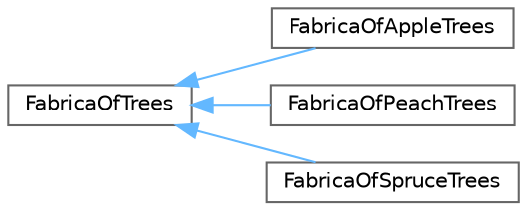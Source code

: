 digraph "Graphical Class Hierarchy"
{
 // LATEX_PDF_SIZE
  bgcolor="transparent";
  edge [fontname=Helvetica,fontsize=10,labelfontname=Helvetica,labelfontsize=10];
  node [fontname=Helvetica,fontsize=10,shape=box,height=0.2,width=0.4];
  rankdir="LR";
  Node0 [id="Node000000",label="FabricaOfTrees",height=0.2,width=0.4,color="grey40", fillcolor="white", style="filled",URL="$class_fabrica_of_trees.html",tooltip="файл содержит абстрактный класс FabricaOfTrees и три класса наследника классы FabricaOfTrees и его на..."];
  Node0 -> Node1 [id="edge1_Node000000_Node000001",dir="back",color="steelblue1",style="solid",tooltip=" "];
  Node1 [id="Node000001",label="FabricaOfAppleTrees",height=0.2,width=0.4,color="grey40", fillcolor="white", style="filled",URL="$class_fabrica_of_apple_trees.html",tooltip=" "];
  Node0 -> Node2 [id="edge2_Node000000_Node000002",dir="back",color="steelblue1",style="solid",tooltip=" "];
  Node2 [id="Node000002",label="FabricaOfPeachTrees",height=0.2,width=0.4,color="grey40", fillcolor="white", style="filled",URL="$class_fabrica_of_peach_trees.html",tooltip=" "];
  Node0 -> Node3 [id="edge3_Node000000_Node000003",dir="back",color="steelblue1",style="solid",tooltip=" "];
  Node3 [id="Node000003",label="FabricaOfSpruceTrees",height=0.2,width=0.4,color="grey40", fillcolor="white", style="filled",URL="$class_fabrica_of_spruce_trees.html",tooltip=" "];
}

